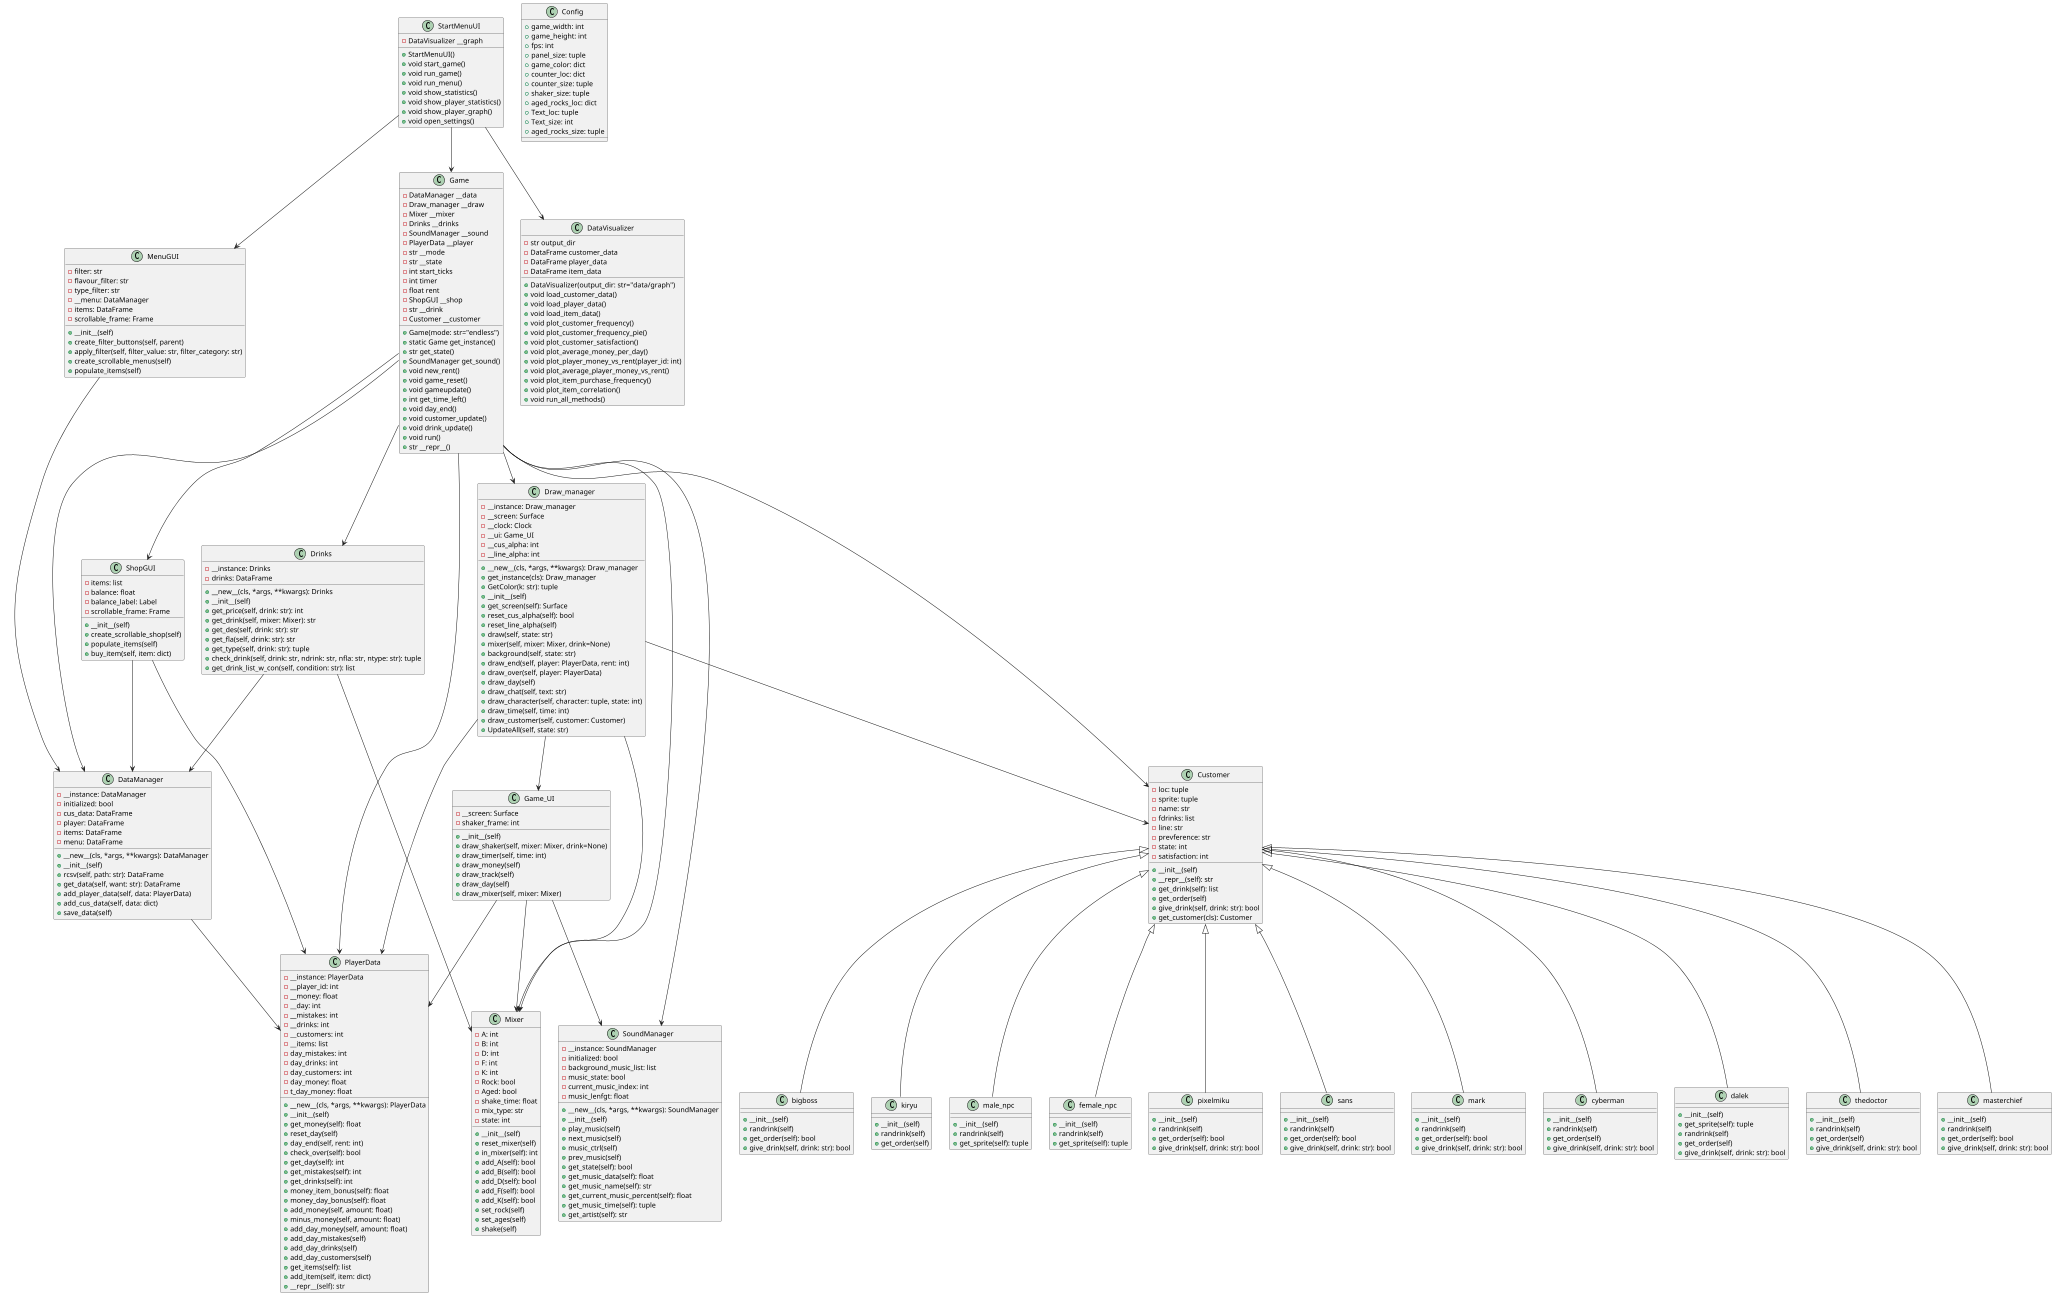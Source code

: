 @startuml
scale 0.5
' Classes in the game folder
class StartMenuUI {
    - DataVisualizer __graph
    + StartMenuUI()
    + void start_game()
    + void run_game()
    + void run_menu()
    + void show_statistics()
    + void show_player_statistics()
    + void show_player_graph()
    + void open_settings()
}




class Game {
    - DataManager __data
    - Draw_manager __draw
    - Mixer __mixer
    - Drinks __drinks
    - SoundManager __sound
    - PlayerData __player
    - str __mode
    - str __state
    - int start_ticks
    - int timer
    - float rent
    - ShopGUI __shop
    - str __drink
    - Customer __customer
    + Game(mode: str="endless")
    + static Game get_instance()
    + str get_state()
    + SoundManager get_sound()
    + void new_rent()
    + void game_reset()
    + void gameupdate()
    + int get_time_left()
    + void day_end()
    + void customer_update()
    + void drink_update()
    + void run()
    + str __repr__()
}





class Mixer {
    - A: int
    - B: int
    - D: int
    - F: int
    - K: int
    - Rock: bool
    - Aged: bool
    - shake_time: float
    - mix_type: str
    - state: int
    + __init__(self)
    + reset_mixer(self)
    + in_mixer(self): int
    + add_A(self): bool
    + add_B(self): bool
    + add_D(self): bool
    + add_F(self): bool
    + add_K(self): bool
    + set_rock(self)
    + set_ages(self)
    + shake(self)
}

class Drinks {
    - __instance: Drinks
    - drinks: DataFrame
    + __new__(cls, *args, **kwargs): Drinks
    + __init__(self)
    + get_price(self, drink: str): int
    + get_drink(self, mixer: Mixer): str
    + get_des(self, drink: str): str
    + get_fla(self, drink: str): str
    + get_type(self, drink: str): tuple
    + check_drink(self, drink: str, ndrink: str, nfla: str, ntype: str): tuple
    + get_drink_list_w_con(self, condition: str): list
}


class PlayerData {
    - __instance: PlayerData
    - __player_id: int
    - __money: float
    - __day: int
    - __mistakes: int
    - __drinks: int
    - __customers: int
    - __items: list
    - day_mistakes: int
    - day_drinks: int
    - day_customers: int
    - day_money: float
    - t_day_money: float
    + __new__(cls, *args, **kwargs): PlayerData
    + __init__(self)
    + get_money(self): float
    + reset_day(self)
    + day_end(self, rent: int)
    + check_over(self): bool
    + get_day(self): int
    + get_mistakes(self): int
    + get_drinks(self): int
    + money_item_bonus(self): float
    + money_day_bonus(self): float
    + add_money(self, amount: float)
    + minus_money(self, amount: float)
    + add_day_money(self, amount: float)
    + add_day_mistakes(self)
    + add_day_drinks(self)
    + add_day_customers(self)
    + get_items(self): list
    + add_item(self, item: dict)
    + __repr__(self): str
}

class DataManager {
    - __instance: DataManager
    - initialized: bool
    - cus_data: DataFrame
    - player: DataFrame
    - items: DataFrame
    - menu: DataFrame
    + __new__(cls, *args, **kwargs): DataManager
    + __init__(self)
    + rcsv(self, path: str): DataFrame
    + get_data(self, want: str): DataFrame
    + add_player_data(self, data: PlayerData)
    + add_cus_data(self, data: dict)
    + save_data(self)
}


class SoundManager {
    - __instance: SoundManager
    - initialized: bool
    - background_music_list: list
    - music_state: bool
    - current_music_index: int
    - music_lenfgt: float
    + __new__(cls, *args, **kwargs): SoundManager
    + __init__(self)
    + play_music(self)
    + next_music(self)
    + music_ctrl(self)
    + prev_music(self)
    + get_state(self): bool
    + get_music_data(self): float
    + get_music_name(self): str
    + get_current_music_percent(self): float
    + get_music_time(self): tuple
    + get_artist(self): str
}

class MenuGUI {
    - filter: str
    - flavour_filter: str
    - type_filter: str
    - __menu: DataManager
    - items: DataFrame
    - scrollable_frame: Frame
    + __init__(self)
    + create_filter_buttons(self, parent)
    + apply_filter(self, filter_value: str, filter_category: str)
    + create_scrollable_menus(self)
    + populate_items(self)
}


class ShopGUI {
    - items: list
    - balance: float
    - balance_label: Label
    - scrollable_frame: Frame
    + __init__(self)
    + create_scrollable_shop(self)
    + populate_items(self)
    + buy_item(self, item: dict)
}


class Game_UI {
    - __screen: Surface
    - shaker_frame: int
    + __init__(self)
    + draw_shaker(self, mixer: Mixer, drink=None)
    + draw_timer(self, time: int)
    + draw_money(self)
    + draw_track(self)
    + draw_day(self)
    + draw_mixer(self, mixer: Mixer)
}


class Config {
    + game_width: int
    + game_height: int
    + fps: int
    + panel_size: tuple
    + game_color: dict
    + counter_loc: dict
    + counter_size: tuple
    + shaker_size: tuple
    + aged_rocks_loc: dict
    + Text_loc: tuple
    + Text_size: int
    + aged_rocks_size: tuple
}

class Draw_manager {
    - __instance: Draw_manager
    - __screen: Surface
    - __clock: Clock
    - __ui: Game_UI
    - __cus_alpha: int
    - __line_alpha: int
    + __new__(cls, *args, **kwargs): Draw_manager
    + get_instance(cls): Draw_manager
    + GetColor(k: str): tuple
    + __init__(self)
    + get_screen(self): Surface
    + reset_cus_alpha(self): bool
    + reset_line_alpha(self)
    + draw(self, state: str)
    + mixer(self, mixer: Mixer, drink=None)
    + background(self, state: str)
    + draw_end(self, player: PlayerData, rent: int)
    + draw_over(self, player: PlayerData)
    + draw_day(self)
    + draw_chat(self, text: str)
    + draw_character(self, character: tuple, state: int)
    + draw_time(self, time: int)
    + draw_customer(self, customer: Customer)
    + UpdateAll(self, state: str)
}

class DataVisualizer {
    - str output_dir
    - DataFrame customer_data
    - DataFrame player_data
    - DataFrame item_data
    + DataVisualizer(output_dir: str="data/graph")
    + void load_customer_data()
    + void load_player_data()
    + void load_item_data()
    + void plot_customer_frequency()
    + void plot_customer_frequency_pie()
    + void plot_customer_satisfaction()
    + void plot_average_money_per_day()
    + void plot_player_money_vs_rent(player_id: int)
    + void plot_average_player_money_vs_rent()
    + void plot_item_purchase_frequency()
    + void plot_item_correlation()
    + void run_all_methods()
}

class Customer {
    - loc: tuple
    - sprite: tuple
    - name: str
    - fdrinks: list
    - line: str
    - prevference: str
    - state: int
    - satisfaction: int
    + __init__(self)
    + __repr__(self): str
    + get_drink(self): list
    + get_order(self)
    + give_drink(self, drink: str): bool
    + get_customer(cls): Customer
}

class male_npc {
    + __init__(self)
    + randrink(self)
    + get_sprite(self): tuple
}

class female_npc {
    + __init__(self)
    + randrink(self)
    + get_sprite(self): tuple
}

class pixelmiku {
    + __init__(self)
    + randrink(self)
    + get_order(self): bool
    + give_drink(self, drink: str): bool
}

class sans {
    + __init__(self)
    + randrink(self)
    + get_order(self): bool
    + give_drink(self, drink: str): bool
}

class mark {
    + __init__(self)
    + randrink(self)
    + get_order(self): bool
    + give_drink(self, drink: str): bool
}

class cyberman {
    + __init__(self)
    + randrink(self)
    + get_order(self)
    + give_drink(self, drink: str): bool
}

class dalek {
    + __init__(self)
    + get_sprite(self): tuple
    + randrink(self)
    + get_order(self)
    + give_drink(self, drink: str): bool
}

class thedoctor {
    + __init__(self)
    + randrink(self)
    + get_order(self)
    + give_drink(self, drink: str): bool
}

class masterchief {
    + __init__(self)
    + randrink(self)
    + get_order(self): bool
    + give_drink(self, drink: str): bool
}

class bigboss {
    + __init__(self)
    + randrink(self)
    + get_order(self): bool
    + give_drink(self, drink: str): bool
}

class kiryu {
    + __init__(self)
    + randrink(self)
    + get_order(self)
}

' Relationships
StartMenuUI --> DataVisualizer
StartMenuUI --> Game
StartMenuUI --> MenuGUI
Game --> DataManager
Game --> Draw_manager
Game --> Mixer
Game --> Drinks
Game --> SoundManager
Game --> PlayerData
Game --> ShopGUI
Game --> Customer
Customer <|-- male_npc
Customer <|-- female_npc
Customer <|-- pixelmiku
Customer <|-- sans
Customer <|-- mark
Customer <|-- cyberman
Customer <|-- dalek
Customer <|-- thedoctor
Customer <|-- masterchief
Customer <|-- bigboss
Customer <|-- kiryu
Drinks --> Mixer
Drinks --> DataManager
DataManager --> PlayerData
MenuGUI --> DataManager
ShopGUI --> DataManager
ShopGUI --> PlayerData
Game_UI --> Mixer
Game_UI --> PlayerData
Game_UI --> SoundManager
Draw_manager --> Game_UI
Draw_manager --> Mixer
Draw_manager --> PlayerData
Draw_manager --> Customer

@enduml
